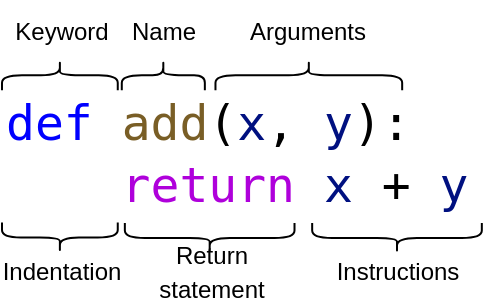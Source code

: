 <mxfile scale="5" border="0">
    <diagram id="FgvC-St80B0F2kgGzDLZ" name="Page-1">
        <mxGraphModel dx="1669" dy="1133" grid="1" gridSize="10" guides="1" tooltips="1" connect="1" arrows="1" fold="1" page="1" pageScale="1" pageWidth="350" pageHeight="200" math="0" shadow="0">
            <root>
                <mxCell id="0"/>
                <mxCell id="1" parent="0"/>
                <mxCell id="2" value="&lt;div style=&quot;color: rgb(0, 0, 0); background-color: rgb(255, 255, 255); font-family: &amp;quot;Droid Sans Mono&amp;quot;, &amp;quot;monospace&amp;quot;, monospace; font-weight: normal; font-size: 24px; line-height: 129%;&quot;&gt;&lt;div style=&quot;line-height: 129%;&quot;&gt;&lt;span style=&quot;color: #0000ff;&quot;&gt;def&lt;/span&gt;&lt;span style=&quot;color: #000000;&quot;&gt; &lt;/span&gt;&lt;span style=&quot;color: #795e26;&quot;&gt;add&lt;/span&gt;&lt;span style=&quot;color: #000000;&quot;&gt;(&lt;/span&gt;&lt;span style=&quot;color: #001080;&quot;&gt;x&lt;/span&gt;&lt;span style=&quot;color: #000000;&quot;&gt;, &lt;/span&gt;&lt;span style=&quot;color: #001080;&quot;&gt;y&lt;/span&gt;&lt;span style=&quot;color: #000000;&quot;&gt;):&lt;/span&gt;&lt;/div&gt;&lt;div style=&quot;line-height: 129%;&quot;&gt;&lt;span style=&quot;color: #000000;&quot;&gt;&lt;/span&gt;&lt;span style=&quot;color: #af00db;&quot;&gt;&amp;nbsp; &amp;nbsp; return&lt;/span&gt;&lt;span style=&quot;color: #000000;&quot;&gt; &lt;/span&gt;&lt;span style=&quot;color: #001080;&quot;&gt;x&lt;/span&gt;&lt;span style=&quot;color: #000000;&quot;&gt; + &lt;/span&gt;&lt;span style=&quot;color: #001080;&quot;&gt;y&lt;/span&gt;&lt;/div&gt;&lt;/div&gt;" style="text;whiteSpace=wrap;html=1;" parent="1" vertex="1">
                    <mxGeometry x="10" y="49.01" width="240" height="80" as="geometry"/>
                </mxCell>
                <mxCell id="3" value="" style="shape=curlyBracket;whiteSpace=wrap;html=1;rounded=1;flipH=1;labelPosition=right;verticalLabelPosition=middle;align=left;verticalAlign=middle;fontSize=14;fontColor=#E6E6E6;rotation=90;" parent="1" vertex="1">
                    <mxGeometry x="31.44" y="98.82" width="15" height="57.88" as="geometry"/>
                </mxCell>
                <mxCell id="4" value="&lt;font style=&quot;font-size: 12px;&quot; color=&quot;#000000&quot;&gt;Indentation&lt;/font&gt;" style="text;html=1;strokeColor=none;fillColor=none;align=center;verticalAlign=middle;whiteSpace=wrap;rounded=0;fontSize=14;fontColor=#E6E6E6;" parent="1" vertex="1">
                    <mxGeometry x="10" y="129.01" width="60" height="30" as="geometry"/>
                </mxCell>
                <mxCell id="5" value="&lt;font style=&quot;font-size: 12px;&quot; color=&quot;#000000&quot;&gt;Return&lt;br&gt;statement&lt;/font&gt;" style="text;html=1;strokeColor=none;fillColor=none;align=center;verticalAlign=middle;whiteSpace=wrap;rounded=0;fontSize=14;fontColor=#E6E6E6;" parent="1" vertex="1">
                    <mxGeometry x="70" y="129.01" width="90" height="30" as="geometry"/>
                </mxCell>
                <mxCell id="6" value="" style="shape=curlyBracket;whiteSpace=wrap;html=1;rounded=1;flipH=1;labelPosition=right;verticalLabelPosition=middle;align=left;verticalAlign=middle;fontSize=14;fontColor=#E6E6E6;rotation=90;" parent="1" vertex="1">
                    <mxGeometry x="106.34" y="85.61" width="15" height="84.83" as="geometry"/>
                </mxCell>
                <mxCell id="7" value="" style="shape=curlyBracket;whiteSpace=wrap;html=1;rounded=1;flipH=1;labelPosition=right;verticalLabelPosition=middle;align=left;verticalAlign=middle;fontSize=14;fontColor=#E6E6E6;rotation=90;" parent="1" vertex="1">
                    <mxGeometry x="200" y="85.61" width="15" height="84.83" as="geometry"/>
                </mxCell>
                <mxCell id="8" value="&lt;font style=&quot;font-size: 12px;&quot; color=&quot;#000000&quot;&gt;Instructions&lt;/font&gt;" style="text;html=1;strokeColor=none;fillColor=none;align=center;verticalAlign=middle;whiteSpace=wrap;rounded=0;fontSize=14;fontColor=#E6E6E6;" parent="1" vertex="1">
                    <mxGeometry x="162.5" y="129.01" width="90" height="30" as="geometry"/>
                </mxCell>
                <mxCell id="9" value="" style="shape=curlyBracket;whiteSpace=wrap;html=1;rounded=1;flipH=1;labelPosition=right;verticalLabelPosition=middle;align=left;verticalAlign=middle;fontSize=14;fontColor=#E6E6E6;rotation=-90;" parent="1" vertex="1">
                    <mxGeometry x="31.44" y="17.73" width="15" height="57.88" as="geometry"/>
                </mxCell>
                <mxCell id="10" value="&lt;font style=&quot;font-size: 12px;&quot; color=&quot;#000000&quot;&gt;Keyword&lt;/font&gt;" style="text;html=1;strokeColor=none;fillColor=none;align=center;verticalAlign=middle;whiteSpace=wrap;rounded=0;fontSize=14;fontColor=#E6E6E6;" parent="1" vertex="1">
                    <mxGeometry x="10" y="9.26" width="60" height="30" as="geometry"/>
                </mxCell>
                <mxCell id="11" value="" style="shape=curlyBracket;whiteSpace=wrap;html=1;rounded=1;flipH=1;labelPosition=right;verticalLabelPosition=middle;align=left;verticalAlign=middle;fontSize=14;fontColor=#E6E6E6;rotation=-90;" parent="1" vertex="1">
                    <mxGeometry x="83.16" y="25.91" width="15" height="41.53" as="geometry"/>
                </mxCell>
                <mxCell id="12" value="&lt;font style=&quot;font-size: 12px;&quot; color=&quot;#000000&quot;&gt;Name&lt;/font&gt;" style="text;html=1;strokeColor=none;fillColor=none;align=center;verticalAlign=middle;whiteSpace=wrap;rounded=0;fontSize=14;fontColor=#E6E6E6;" parent="1" vertex="1">
                    <mxGeometry x="61.34" y="9.26" width="60" height="30" as="geometry"/>
                </mxCell>
                <mxCell id="13" value="" style="shape=curlyBracket;whiteSpace=wrap;html=1;rounded=1;flipH=1;labelPosition=right;verticalLabelPosition=middle;align=left;verticalAlign=middle;fontSize=14;fontColor=#E6E6E6;rotation=-90;" parent="1" vertex="1">
                    <mxGeometry x="155.91" width="15" height="93.35" as="geometry"/>
                </mxCell>
                <mxCell id="14" value="&lt;font style=&quot;font-size: 12px;&quot; color=&quot;#000000&quot;&gt;Arguments&lt;/font&gt;" style="text;html=1;strokeColor=none;fillColor=none;align=center;verticalAlign=middle;whiteSpace=wrap;rounded=0;fontSize=14;fontColor=#E6E6E6;" parent="1" vertex="1">
                    <mxGeometry x="133.41" y="9.26" width="60" height="30" as="geometry"/>
                </mxCell>
            </root>
        </mxGraphModel>
    </diagram>
</mxfile>

